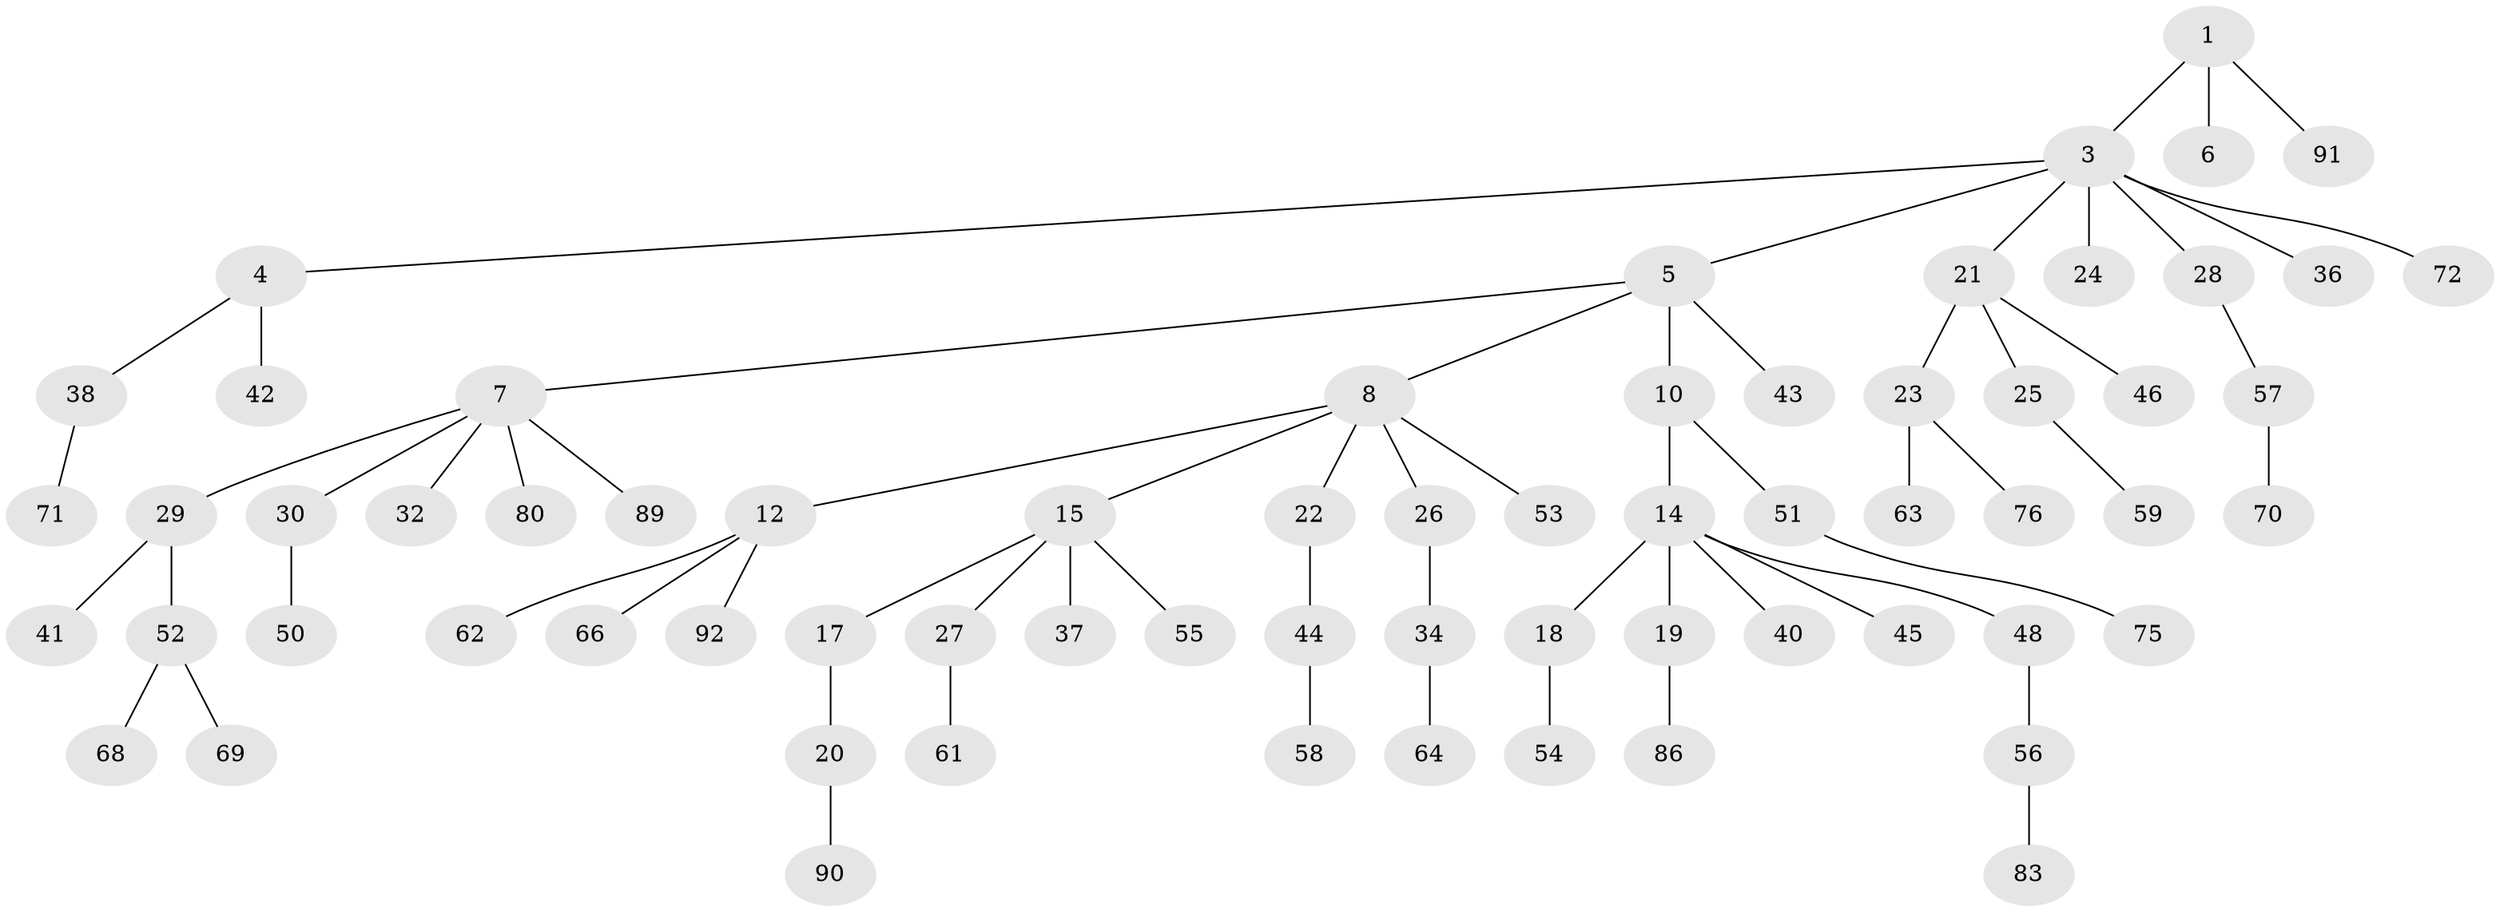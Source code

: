 // original degree distribution, {4: 0.0625, 1: 0.4895833333333333, 7: 0.010416666666666666, 3: 0.10416666666666667, 5: 0.020833333333333332, 6: 0.03125, 2: 0.28125}
// Generated by graph-tools (version 1.1) at 2025/19/03/04/25 18:19:09]
// undirected, 67 vertices, 66 edges
graph export_dot {
graph [start="1"]
  node [color=gray90,style=filled];
  1 [super="+2"];
  3 [super="+16"];
  4 [super="+9"];
  5;
  6;
  7;
  8 [super="+11"];
  10;
  12;
  14;
  15 [super="+65"];
  17 [super="+60"];
  18;
  19;
  20;
  21;
  22;
  23;
  24;
  25 [super="+35"];
  26 [super="+47"];
  27;
  28;
  29 [super="+31"];
  30 [super="+33+87"];
  32 [super="+39+88"];
  34;
  36;
  37;
  38;
  40;
  41;
  42;
  43;
  44;
  45 [super="+67"];
  46;
  48;
  50;
  51;
  52;
  53;
  54;
  55;
  56;
  57;
  58;
  59;
  61 [super="+82+84+77"];
  62;
  63 [super="+73"];
  64;
  66;
  68;
  69;
  70 [super="+78"];
  71;
  72;
  75;
  76;
  80;
  83;
  86;
  89;
  90;
  91 [super="+94"];
  92;
  1 -- 3;
  1 -- 6;
  1 -- 91;
  3 -- 4;
  3 -- 5;
  3 -- 21;
  3 -- 24;
  3 -- 28;
  3 -- 72;
  3 -- 36;
  4 -- 38;
  4 -- 42;
  5 -- 7;
  5 -- 8;
  5 -- 10;
  5 -- 43;
  7 -- 29;
  7 -- 30;
  7 -- 32;
  7 -- 80;
  7 -- 89;
  8 -- 12;
  8 -- 15;
  8 -- 22;
  8 -- 26;
  8 -- 53;
  10 -- 14;
  10 -- 51;
  12 -- 62;
  12 -- 66;
  12 -- 92;
  14 -- 18;
  14 -- 19;
  14 -- 40;
  14 -- 45;
  14 -- 48;
  15 -- 17;
  15 -- 27;
  15 -- 37;
  15 -- 55;
  17 -- 20;
  18 -- 54;
  19 -- 86;
  20 -- 90;
  21 -- 23;
  21 -- 25;
  21 -- 46;
  22 -- 44;
  23 -- 63;
  23 -- 76;
  25 -- 59;
  26 -- 34;
  27 -- 61;
  28 -- 57;
  29 -- 41;
  29 -- 52;
  30 -- 50;
  34 -- 64;
  38 -- 71;
  44 -- 58;
  48 -- 56;
  51 -- 75;
  52 -- 68;
  52 -- 69;
  56 -- 83;
  57 -- 70;
}
